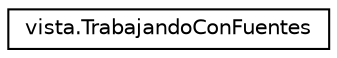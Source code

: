 digraph "Graphical Class Hierarchy"
{
 // LATEX_PDF_SIZE
  edge [fontname="Helvetica",fontsize="10",labelfontname="Helvetica",labelfontsize="10"];
  node [fontname="Helvetica",fontsize="10",shape=record];
  rankdir="LR";
  Node0 [label="vista.TrabajandoConFuentes",height=0.2,width=0.4,color="black", fillcolor="white", style="filled",URL="$classvista_1_1_trabajando_con_fuentes.html",tooltip=" "];
}
